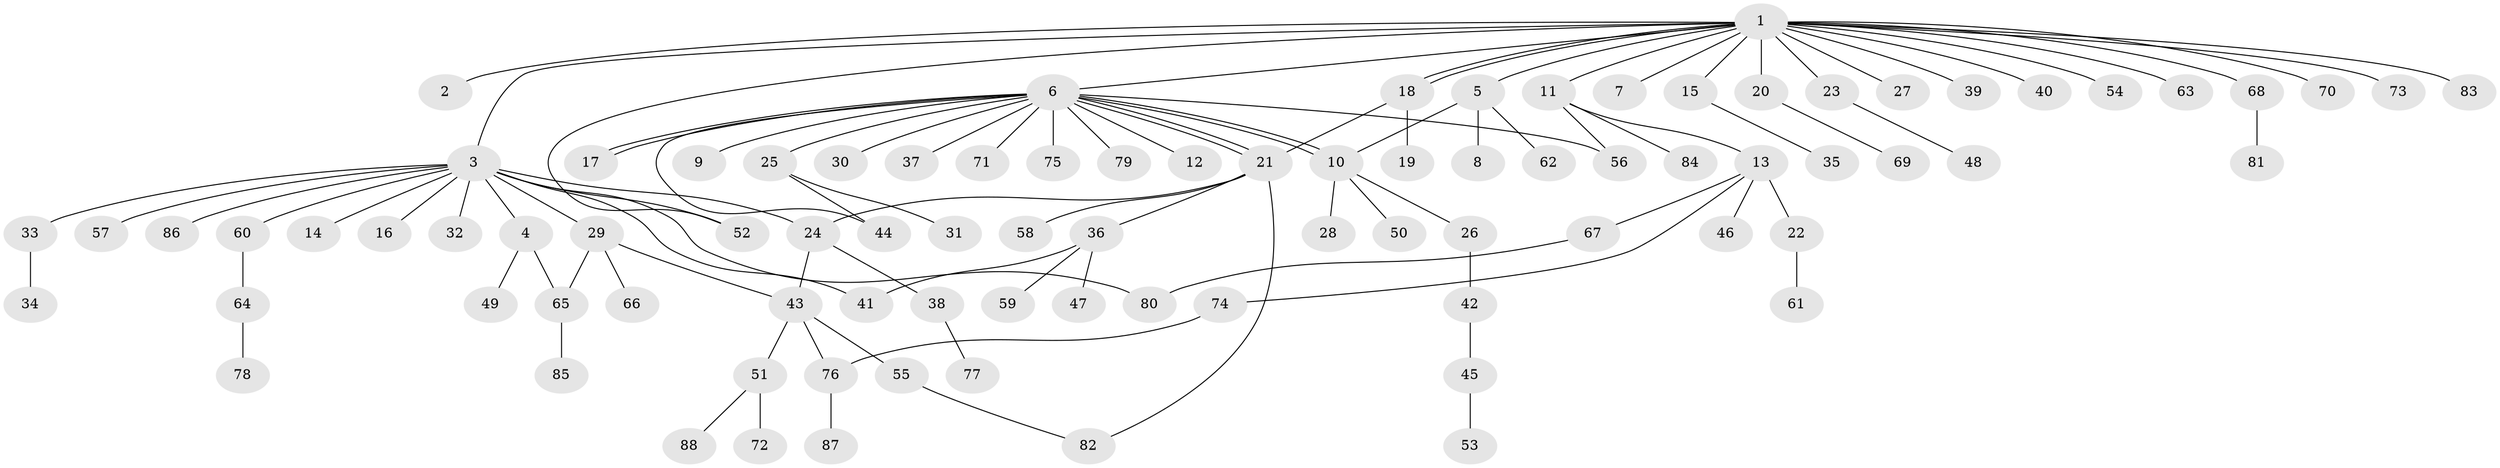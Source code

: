 // coarse degree distribution, {20: 0.014925373134328358, 1: 0.6119402985074627, 16: 0.029850746268656716, 3: 0.04477611940298507, 5: 0.014925373134328358, 7: 0.014925373134328358, 2: 0.208955223880597, 6: 0.029850746268656716, 4: 0.029850746268656716}
// Generated by graph-tools (version 1.1) at 2025/23/03/03/25 07:23:55]
// undirected, 88 vertices, 103 edges
graph export_dot {
graph [start="1"]
  node [color=gray90,style=filled];
  1;
  2;
  3;
  4;
  5;
  6;
  7;
  8;
  9;
  10;
  11;
  12;
  13;
  14;
  15;
  16;
  17;
  18;
  19;
  20;
  21;
  22;
  23;
  24;
  25;
  26;
  27;
  28;
  29;
  30;
  31;
  32;
  33;
  34;
  35;
  36;
  37;
  38;
  39;
  40;
  41;
  42;
  43;
  44;
  45;
  46;
  47;
  48;
  49;
  50;
  51;
  52;
  53;
  54;
  55;
  56;
  57;
  58;
  59;
  60;
  61;
  62;
  63;
  64;
  65;
  66;
  67;
  68;
  69;
  70;
  71;
  72;
  73;
  74;
  75;
  76;
  77;
  78;
  79;
  80;
  81;
  82;
  83;
  84;
  85;
  86;
  87;
  88;
  1 -- 2;
  1 -- 3;
  1 -- 5;
  1 -- 6;
  1 -- 7;
  1 -- 11;
  1 -- 15;
  1 -- 18;
  1 -- 18;
  1 -- 20;
  1 -- 23;
  1 -- 27;
  1 -- 39;
  1 -- 40;
  1 -- 52;
  1 -- 54;
  1 -- 63;
  1 -- 68;
  1 -- 70;
  1 -- 73;
  1 -- 83;
  3 -- 4;
  3 -- 14;
  3 -- 16;
  3 -- 24;
  3 -- 29;
  3 -- 32;
  3 -- 33;
  3 -- 41;
  3 -- 52;
  3 -- 57;
  3 -- 60;
  3 -- 80;
  3 -- 86;
  4 -- 49;
  4 -- 65;
  5 -- 8;
  5 -- 10;
  5 -- 62;
  6 -- 9;
  6 -- 10;
  6 -- 10;
  6 -- 12;
  6 -- 17;
  6 -- 17;
  6 -- 21;
  6 -- 21;
  6 -- 25;
  6 -- 30;
  6 -- 37;
  6 -- 44;
  6 -- 56;
  6 -- 71;
  6 -- 75;
  6 -- 79;
  10 -- 26;
  10 -- 28;
  10 -- 50;
  11 -- 13;
  11 -- 56;
  11 -- 84;
  13 -- 22;
  13 -- 46;
  13 -- 67;
  13 -- 74;
  15 -- 35;
  18 -- 19;
  18 -- 21;
  20 -- 69;
  21 -- 24;
  21 -- 36;
  21 -- 58;
  21 -- 82;
  22 -- 61;
  23 -- 48;
  24 -- 38;
  24 -- 43;
  25 -- 31;
  25 -- 44;
  26 -- 42;
  29 -- 43;
  29 -- 65;
  29 -- 66;
  33 -- 34;
  36 -- 41;
  36 -- 47;
  36 -- 59;
  38 -- 77;
  42 -- 45;
  43 -- 51;
  43 -- 55;
  43 -- 76;
  45 -- 53;
  51 -- 72;
  51 -- 88;
  55 -- 82;
  60 -- 64;
  64 -- 78;
  65 -- 85;
  67 -- 80;
  68 -- 81;
  74 -- 76;
  76 -- 87;
}
